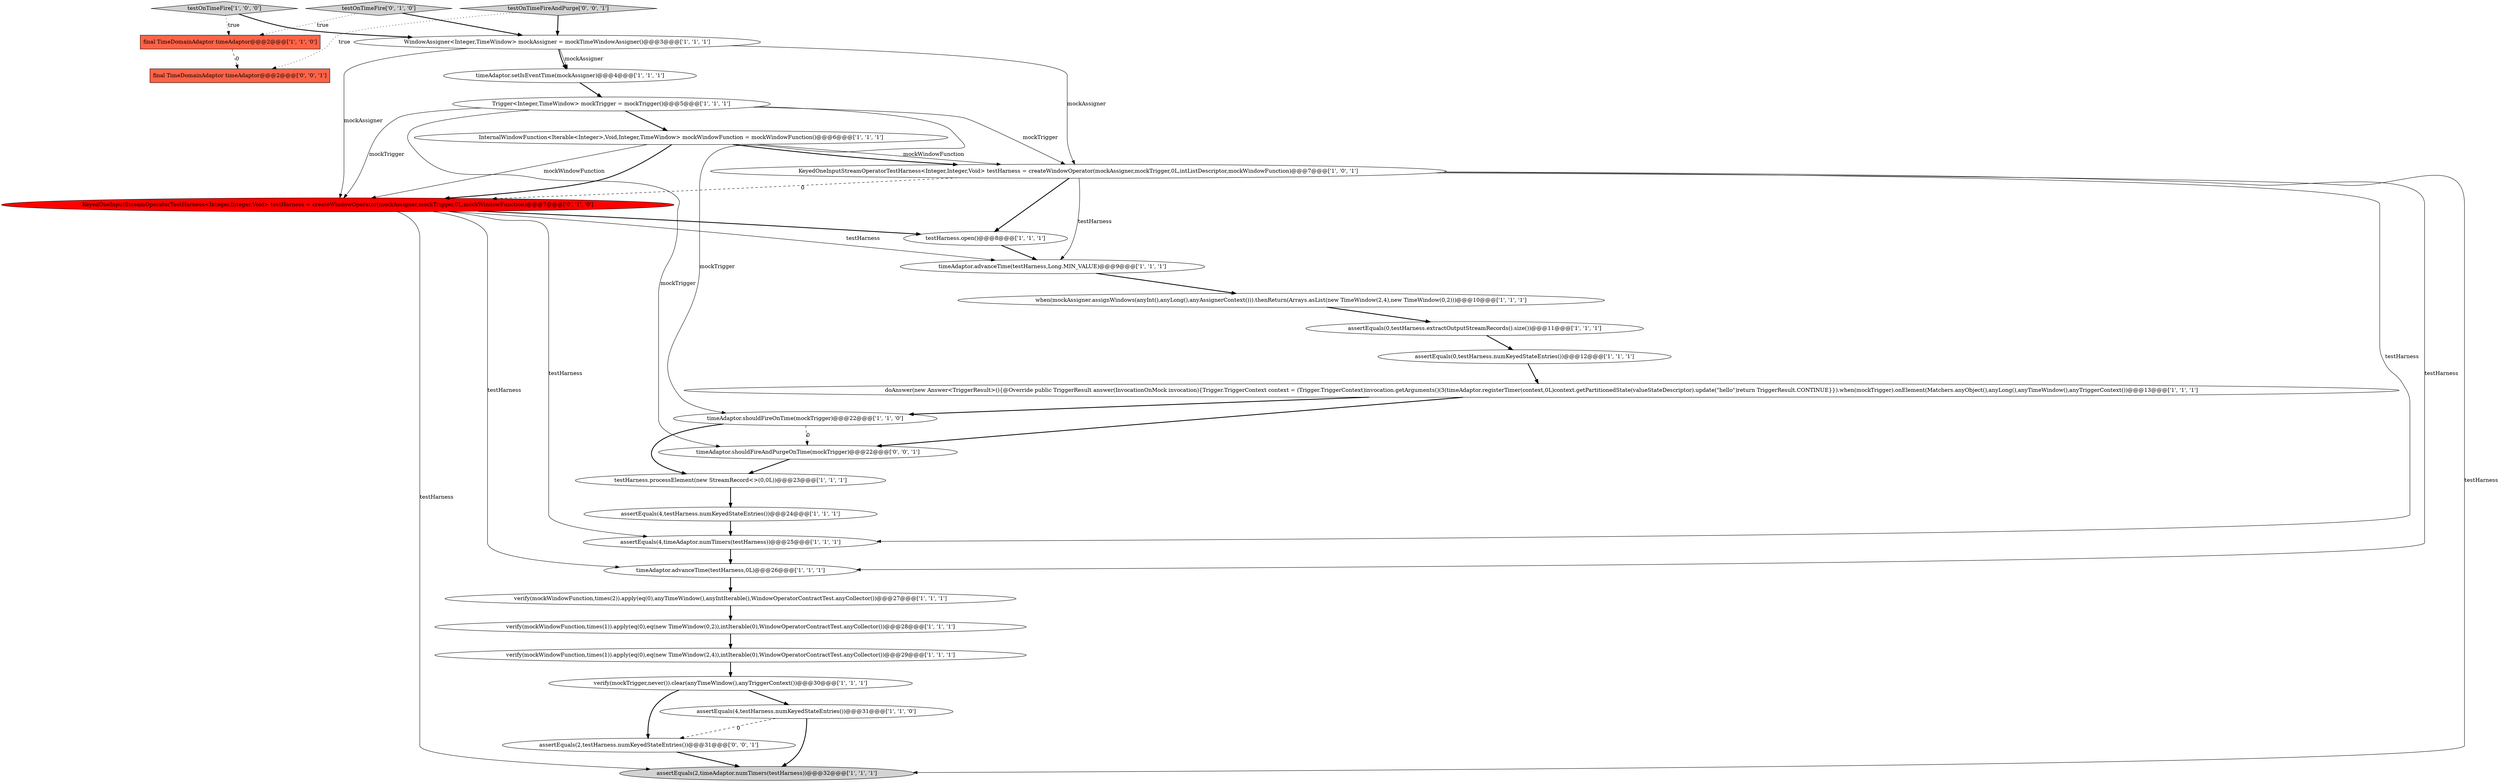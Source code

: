 digraph {
23 [style = filled, label = "verify(mockTrigger,never()).clear(anyTimeWindow(),anyTriggerContext())@@@30@@@['1', '1', '1']", fillcolor = white, shape = ellipse image = "AAA0AAABBB1BBB"];
8 [style = filled, label = "verify(mockWindowFunction,times(1)).apply(eq(0),eq(new TimeWindow(2,4)),intIterable(0),WindowOperatorContractTest.anyCollector())@@@29@@@['1', '1', '1']", fillcolor = white, shape = ellipse image = "AAA0AAABBB1BBB"];
4 [style = filled, label = "final TimeDomainAdaptor timeAdaptor@@@2@@@['1', '1', '0']", fillcolor = tomato, shape = box image = "AAA0AAABBB1BBB"];
27 [style = filled, label = "timeAdaptor.shouldFireAndPurgeOnTime(mockTrigger)@@@22@@@['0', '0', '1']", fillcolor = white, shape = ellipse image = "AAA0AAABBB3BBB"];
0 [style = filled, label = "testHarness.processElement(new StreamRecord<>(0,0L))@@@23@@@['1', '1', '1']", fillcolor = white, shape = ellipse image = "AAA0AAABBB1BBB"];
2 [style = filled, label = "assertEquals(4,testHarness.numKeyedStateEntries())@@@31@@@['1', '1', '0']", fillcolor = white, shape = ellipse image = "AAA0AAABBB1BBB"];
29 [style = filled, label = "final TimeDomainAdaptor timeAdaptor@@@2@@@['0', '0', '1']", fillcolor = tomato, shape = box image = "AAA0AAABBB3BBB"];
19 [style = filled, label = "KeyedOneInputStreamOperatorTestHarness<Integer,Integer,Void> testHarness = createWindowOperator(mockAssigner,mockTrigger,0L,intListDescriptor,mockWindowFunction)@@@7@@@['1', '0', '1']", fillcolor = white, shape = ellipse image = "AAA0AAABBB1BBB"];
13 [style = filled, label = "assertEquals(0,testHarness.numKeyedStateEntries())@@@12@@@['1', '1', '1']", fillcolor = white, shape = ellipse image = "AAA0AAABBB1BBB"];
12 [style = filled, label = "assertEquals(0,testHarness.extractOutputStreamRecords().size())@@@11@@@['1', '1', '1']", fillcolor = white, shape = ellipse image = "AAA0AAABBB1BBB"];
11 [style = filled, label = "when(mockAssigner.assignWindows(anyInt(),anyLong(),anyAssignerContext())).thenReturn(Arrays.asList(new TimeWindow(2,4),new TimeWindow(0,2)))@@@10@@@['1', '1', '1']", fillcolor = white, shape = ellipse image = "AAA0AAABBB1BBB"];
16 [style = filled, label = "assertEquals(4,testHarness.numKeyedStateEntries())@@@24@@@['1', '1', '1']", fillcolor = white, shape = ellipse image = "AAA0AAABBB1BBB"];
21 [style = filled, label = "timeAdaptor.advanceTime(testHarness,Long.MIN_VALUE)@@@9@@@['1', '1', '1']", fillcolor = white, shape = ellipse image = "AAA0AAABBB1BBB"];
10 [style = filled, label = "assertEquals(2,timeAdaptor.numTimers(testHarness))@@@32@@@['1', '1', '1']", fillcolor = lightgray, shape = ellipse image = "AAA0AAABBB1BBB"];
24 [style = filled, label = "KeyedOneInputStreamOperatorTestHarness<Integer,Integer,Void> testHarness = createWindowOperator(mockAssigner,mockTrigger,0L,mockWindowFunction)@@@7@@@['0', '1', '0']", fillcolor = red, shape = ellipse image = "AAA1AAABBB2BBB"];
25 [style = filled, label = "testOnTimeFire['0', '1', '0']", fillcolor = lightgray, shape = diamond image = "AAA0AAABBB2BBB"];
28 [style = filled, label = "testOnTimeFireAndPurge['0', '0', '1']", fillcolor = lightgray, shape = diamond image = "AAA0AAABBB3BBB"];
14 [style = filled, label = "doAnswer(new Answer<TriggerResult>(){@Override public TriggerResult answer(InvocationOnMock invocation){Trigger.TriggerContext context = (Trigger.TriggerContext)invocation.getArguments()(3(timeAdaptor.registerTimer(context,0L)context.getPartitionedState(valueStateDescriptor).update(\"hello\")return TriggerResult.CONTINUE}}).when(mockTrigger).onElement(Matchers.anyObject(),anyLong(),anyTimeWindow(),anyTriggerContext())@@@13@@@['1', '1', '1']", fillcolor = white, shape = ellipse image = "AAA0AAABBB1BBB"];
9 [style = filled, label = "WindowAssigner<Integer,TimeWindow> mockAssigner = mockTimeWindowAssigner()@@@3@@@['1', '1', '1']", fillcolor = white, shape = ellipse image = "AAA0AAABBB1BBB"];
17 [style = filled, label = "verify(mockWindowFunction,times(2)).apply(eq(0),anyTimeWindow(),anyIntIterable(),WindowOperatorContractTest.anyCollector())@@@27@@@['1', '1', '1']", fillcolor = white, shape = ellipse image = "AAA0AAABBB1BBB"];
1 [style = filled, label = "verify(mockWindowFunction,times(1)).apply(eq(0),eq(new TimeWindow(0,2)),intIterable(0),WindowOperatorContractTest.anyCollector())@@@28@@@['1', '1', '1']", fillcolor = white, shape = ellipse image = "AAA0AAABBB1BBB"];
7 [style = filled, label = "timeAdaptor.setIsEventTime(mockAssigner)@@@4@@@['1', '1', '1']", fillcolor = white, shape = ellipse image = "AAA0AAABBB1BBB"];
5 [style = filled, label = "Trigger<Integer,TimeWindow> mockTrigger = mockTrigger()@@@5@@@['1', '1', '1']", fillcolor = white, shape = ellipse image = "AAA0AAABBB1BBB"];
15 [style = filled, label = "timeAdaptor.advanceTime(testHarness,0L)@@@26@@@['1', '1', '1']", fillcolor = white, shape = ellipse image = "AAA0AAABBB1BBB"];
18 [style = filled, label = "testHarness.open()@@@8@@@['1', '1', '1']", fillcolor = white, shape = ellipse image = "AAA0AAABBB1BBB"];
26 [style = filled, label = "assertEquals(2,testHarness.numKeyedStateEntries())@@@31@@@['0', '0', '1']", fillcolor = white, shape = ellipse image = "AAA0AAABBB3BBB"];
20 [style = filled, label = "InternalWindowFunction<Iterable<Integer>,Void,Integer,TimeWindow> mockWindowFunction = mockWindowFunction()@@@6@@@['1', '1', '1']", fillcolor = white, shape = ellipse image = "AAA0AAABBB1BBB"];
22 [style = filled, label = "timeAdaptor.shouldFireOnTime(mockTrigger)@@@22@@@['1', '1', '0']", fillcolor = white, shape = ellipse image = "AAA0AAABBB1BBB"];
6 [style = filled, label = "assertEquals(4,timeAdaptor.numTimers(testHarness))@@@25@@@['1', '1', '1']", fillcolor = white, shape = ellipse image = "AAA0AAABBB1BBB"];
3 [style = filled, label = "testOnTimeFire['1', '0', '0']", fillcolor = lightgray, shape = diamond image = "AAA0AAABBB1BBB"];
0->16 [style = bold, label=""];
19->18 [style = bold, label=""];
1->8 [style = bold, label=""];
17->1 [style = bold, label=""];
8->23 [style = bold, label=""];
27->0 [style = bold, label=""];
5->20 [style = bold, label=""];
26->10 [style = bold, label=""];
20->24 [style = solid, label="mockWindowFunction"];
16->6 [style = bold, label=""];
25->4 [style = dotted, label="true"];
9->7 [style = solid, label="mockAssigner"];
25->9 [style = bold, label=""];
14->22 [style = bold, label=""];
23->26 [style = bold, label=""];
3->4 [style = dotted, label="true"];
28->9 [style = bold, label=""];
11->12 [style = bold, label=""];
22->27 [style = dashed, label="0"];
5->27 [style = solid, label="mockTrigger"];
9->7 [style = bold, label=""];
20->19 [style = solid, label="mockWindowFunction"];
2->10 [style = bold, label=""];
24->18 [style = bold, label=""];
24->10 [style = solid, label="testHarness"];
6->15 [style = bold, label=""];
5->24 [style = solid, label="mockTrigger"];
3->9 [style = bold, label=""];
28->29 [style = dotted, label="true"];
12->13 [style = bold, label=""];
15->17 [style = bold, label=""];
7->5 [style = bold, label=""];
24->6 [style = solid, label="testHarness"];
19->15 [style = solid, label="testHarness"];
22->0 [style = bold, label=""];
21->11 [style = bold, label=""];
5->19 [style = solid, label="mockTrigger"];
24->21 [style = solid, label="testHarness"];
24->15 [style = solid, label="testHarness"];
9->19 [style = solid, label="mockAssigner"];
19->21 [style = solid, label="testHarness"];
19->6 [style = solid, label="testHarness"];
9->24 [style = solid, label="mockAssigner"];
23->2 [style = bold, label=""];
14->27 [style = bold, label=""];
18->21 [style = bold, label=""];
19->24 [style = dashed, label="0"];
4->29 [style = dashed, label="0"];
2->26 [style = dashed, label="0"];
20->19 [style = bold, label=""];
20->24 [style = bold, label=""];
13->14 [style = bold, label=""];
19->10 [style = solid, label="testHarness"];
5->22 [style = solid, label="mockTrigger"];
}
